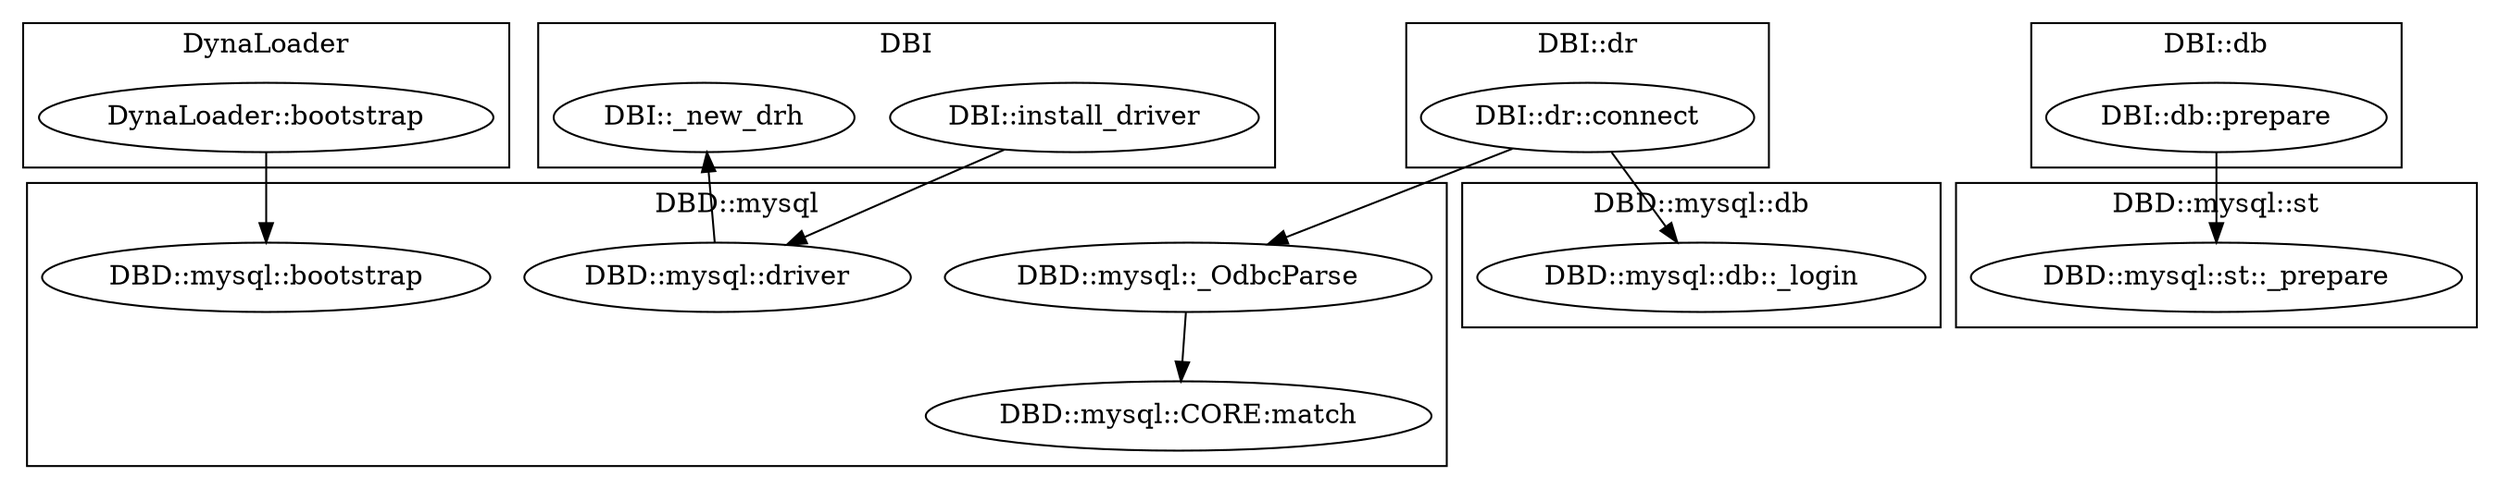 digraph {
graph [overlap=false]
subgraph cluster_DynaLoader {
	label="DynaLoader";
	"DynaLoader::bootstrap";
}
subgraph cluster_DBI {
	label="DBI";
	"DBI::install_driver";
	"DBI::_new_drh";
}
subgraph cluster_DBD_mysql {
	label="DBD::mysql";
	"DBD::mysql::_OdbcParse";
	"DBD::mysql::driver";
	"DBD::mysql::CORE:match";
	"DBD::mysql::bootstrap";
}
subgraph cluster_DBI_db {
	label="DBI::db";
	"DBI::db::prepare";
}
subgraph cluster_DBD_mysql_db {
	label="DBD::mysql::db";
	"DBD::mysql::db::_login";
}
subgraph cluster_DBD_mysql_st {
	label="DBD::mysql::st";
	"DBD::mysql::st::_prepare";
}
subgraph cluster_DBI_dr {
	label="DBI::dr";
	"DBI::dr::connect";
}
"DBI::db::prepare" -> "DBD::mysql::st::_prepare";
"DBI::dr::connect" -> "DBD::mysql::db::_login";
"DBI::install_driver" -> "DBD::mysql::driver";
"DBD::mysql::_OdbcParse" -> "DBD::mysql::CORE:match";
"DBI::dr::connect" -> "DBD::mysql::_OdbcParse";
"DBD::mysql::driver" -> "DBI::_new_drh";
"DynaLoader::bootstrap" -> "DBD::mysql::bootstrap";
}
